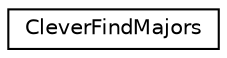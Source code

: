 digraph "Graphical Class Hierarchy"
{
  edge [fontname="Helvetica",fontsize="10",labelfontname="Helvetica",labelfontsize="10"];
  node [fontname="Helvetica",fontsize="10",shape=record];
  rankdir="LR";
  Node0 [label="CleverFindMajors",height=0.2,width=0.4,color="black", fillcolor="white", style="filled",URL="$classCleverFindMajors.html"];
}
